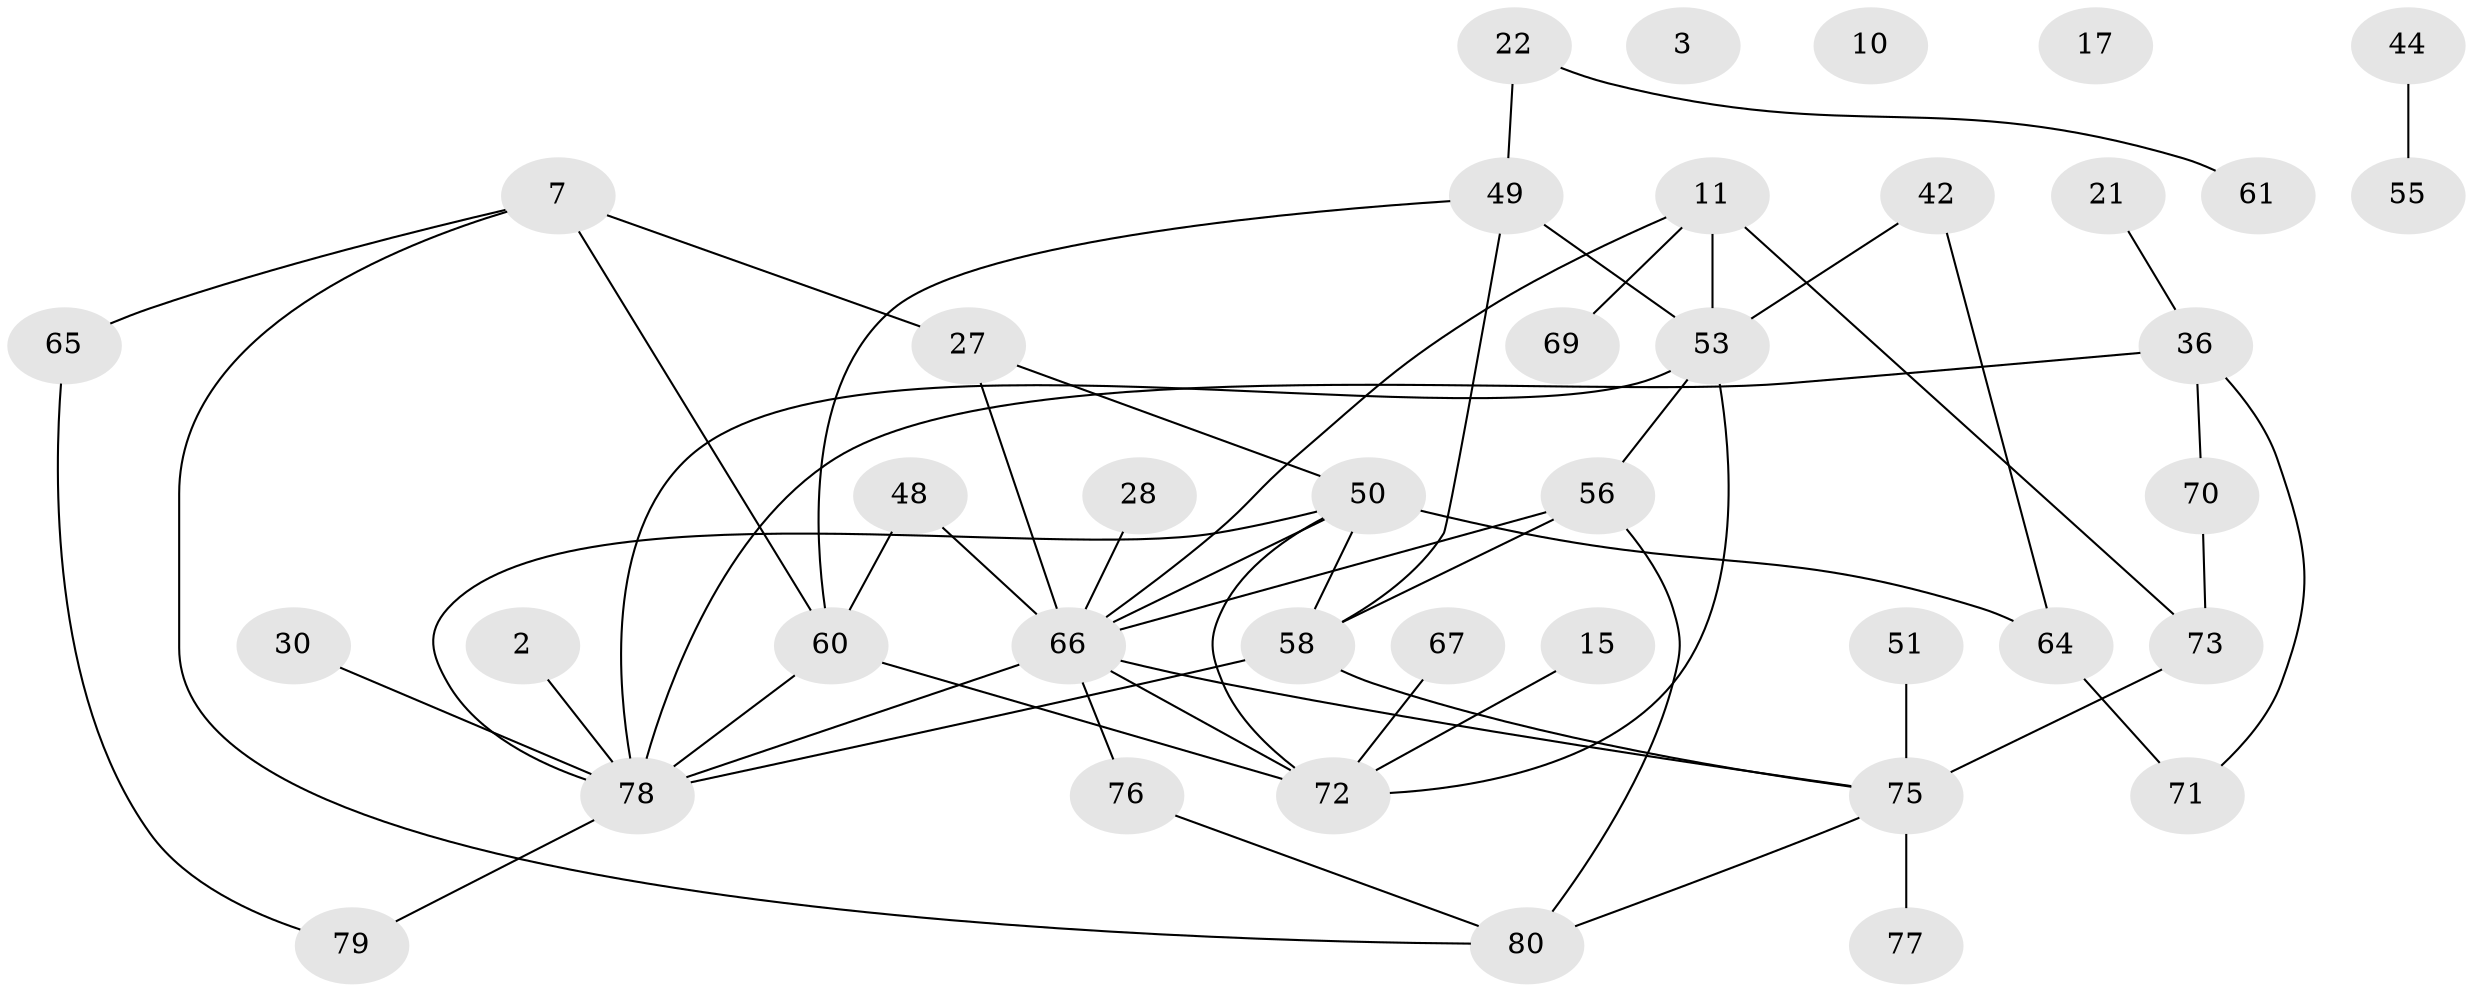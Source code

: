 // original degree distribution, {6: 0.0375, 1: 0.175, 0: 0.0375, 4: 0.2, 3: 0.2, 5: 0.125, 2: 0.225}
// Generated by graph-tools (version 1.1) at 2025/40/03/09/25 04:40:18]
// undirected, 40 vertices, 57 edges
graph export_dot {
graph [start="1"]
  node [color=gray90,style=filled];
  2;
  3;
  7;
  10;
  11;
  15;
  17;
  21;
  22;
  27 [super="+12"];
  28;
  30;
  36;
  42;
  44;
  48;
  49 [super="+9"];
  50 [super="+33+34"];
  51;
  53 [super="+41+18+52"];
  55;
  56 [super="+8+14+20+47"];
  58 [super="+16+45"];
  60;
  61;
  64 [super="+13"];
  65;
  66 [super="+46"];
  67;
  69;
  70;
  71;
  72 [super="+63"];
  73 [super="+19"];
  75 [super="+35+32+40+25"];
  76;
  77;
  78 [super="+74+62+57"];
  79;
  80 [super="+6+68"];
  2 -- 78;
  7 -- 27 [weight=2];
  7 -- 60;
  7 -- 65;
  7 -- 80;
  11 -- 69;
  11 -- 73 [weight=2];
  11 -- 66;
  11 -- 53;
  15 -- 72;
  21 -- 36;
  22 -- 49;
  22 -- 61;
  27 -- 66;
  27 -- 50;
  28 -- 66;
  30 -- 78;
  36 -- 70;
  36 -- 71;
  36 -- 78;
  42 -- 64;
  42 -- 53;
  44 -- 55;
  48 -- 60;
  48 -- 66;
  49 -- 60;
  49 -- 53;
  49 -- 58;
  50 -- 66 [weight=2];
  50 -- 78 [weight=3];
  50 -- 72 [weight=2];
  50 -- 64;
  50 -- 58;
  51 -- 75;
  53 -- 78 [weight=4];
  53 -- 56 [weight=3];
  53 -- 72 [weight=2];
  56 -- 66 [weight=2];
  56 -- 80;
  56 -- 58;
  58 -- 78 [weight=4];
  58 -- 75 [weight=2];
  60 -- 72;
  60 -- 78 [weight=2];
  64 -- 71;
  65 -- 79;
  66 -- 76;
  66 -- 75;
  66 -- 78;
  66 -- 72;
  67 -- 72;
  70 -- 73;
  73 -- 75;
  75 -- 77;
  75 -- 80;
  76 -- 80;
  78 -- 79;
}
